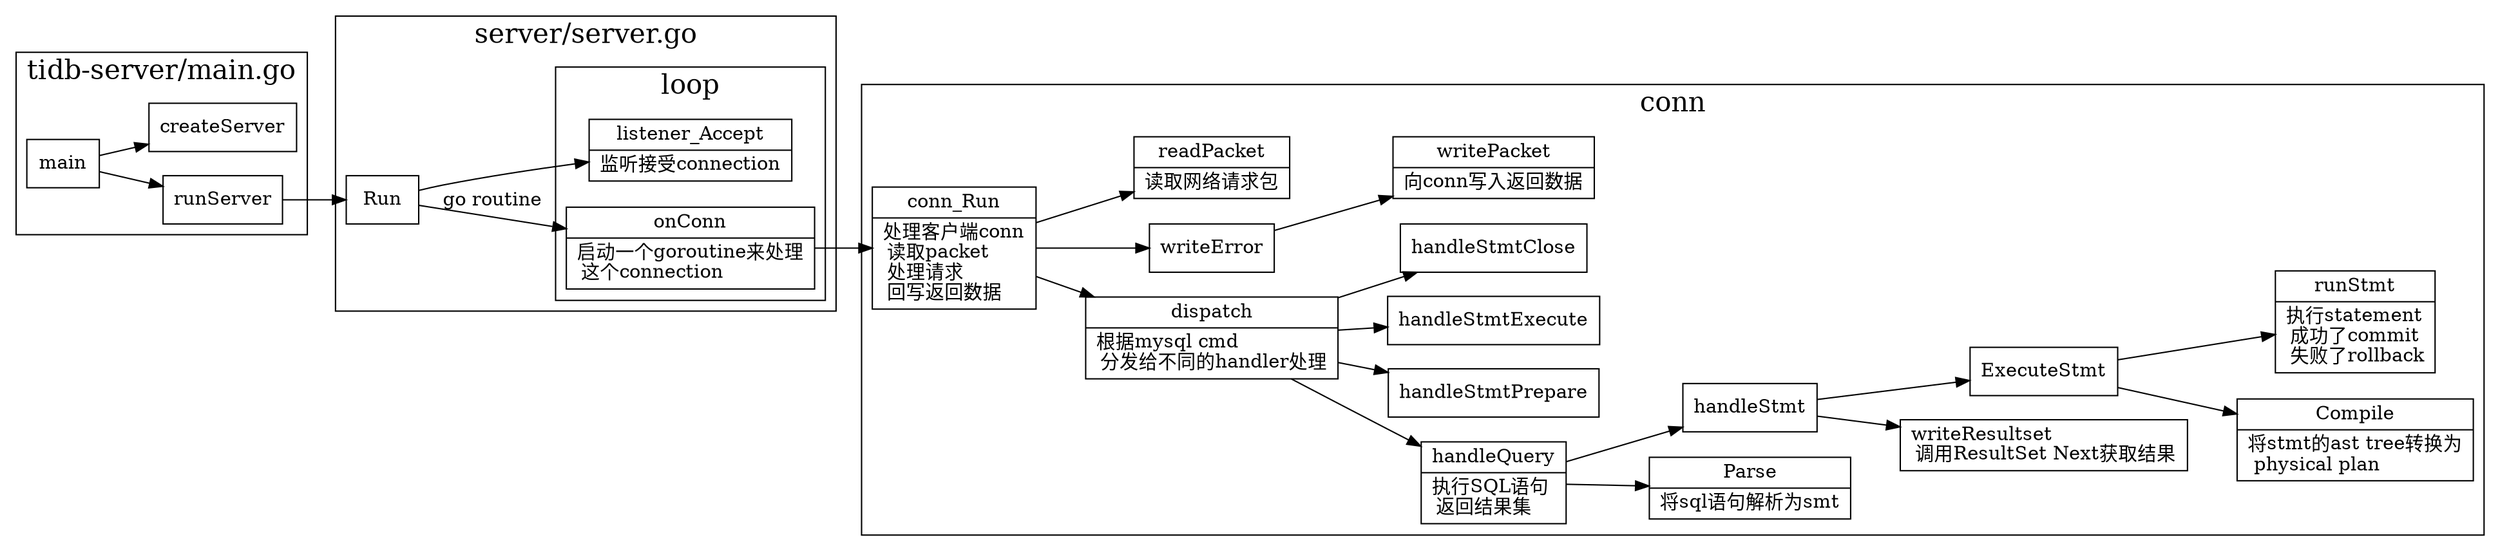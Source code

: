 digraph tidb_main_server {
  node[shape=box];
  newrank=true;
  rankdir=LR;

  subgraph cluster_main {
    graph[label="tidb-server/main.go";fontsize=20;];
    main ->{
      runServer;
      createServer;
    };
  };
  runServer -> server_Run;

  subgraph cluster_server {
    graph[label="server/server.go";fontsize=20;];
    subgraph cluster_forloop {
      graph[label="loop";fontsize=20;]
      onConn[
        shape="record";
        label="{{
          onConn|
          启动一个goroutine来处理\l
          这个connection\l
        }}";
      ];
      listener_Accept[label="listener.Accept"];
      listener_Accept[
        shape="record";
        label="{{
          listener_Accept|
          监听接受connection
        }}";
      ];
    }
    server_Run[label="Run"];
    server_Run -> onConn[label="go routine"];
    server_Run -> {
      listener_Accept;
    };
  };

  onConn -> conn_Run;
  subgraph cluster_conn {
    graph[label="conn";fontsize=20;]
    conn_Run[label="Run"];
    conn_Run[
      shape="record";
      label="{{
        conn_Run|
        处理客户端conn\l
        读取packet\l
        处理请求\l
        回写返回数据\l
      }}";
    ];
    dispatch[
      shape="record";
      label="{{
        dispatch|
        根据mysql cmd\l
        分发给不同的handler处理\l
      }}";
    ];
    writeError -> writePacket;
    readPacket[
      shape="record";
      label="{{
        readPacket|
        读取网络请求包
      }}";
    ];
    writePacket[
      shape="record";
      label="{{
        writePacket|
        向conn写入返回数据
      }}";
    ];
    conn_Run -> {
      dispatch;
      writeError;
      readPacket;
    };

    dispatch -> {
      handleQuery;
      handleStmtPrepare;
      handleStmtExecute;
      handleStmtClose;
    };
    writeResultset[label="writeResultset\l 调用ResultSet Next获取结果"];
    handleQuery[
      shape="record";
      label="{{
        handleQuery|
        执行SQL语句\l
        返回结果集\l
      }}";
    ];

    Parse[
      shape="record";
      label="{{
        Parse|
        将sql语句解析为smt\l
      }}";
    ];
    handleQuery -> {
      Parse;
      handleStmt;
    }
    handleStmt -> {
      ExecuteStmt;
      writeResultset;
    }
    ExecuteStmt -> {
      Compile;
      runStmt;
    }
    Compile[
      shape="record";
      label="{{
        Compile|
        将stmt的ast tree转换为\l
        physical plan\l
      }}";
    ];
    runStmt[
      shape="record";
      label="{{
        runStmt|
        执行statement\l
        成功了commit\l
        失败了rollback\l
      }}";
    ];
  }
}
